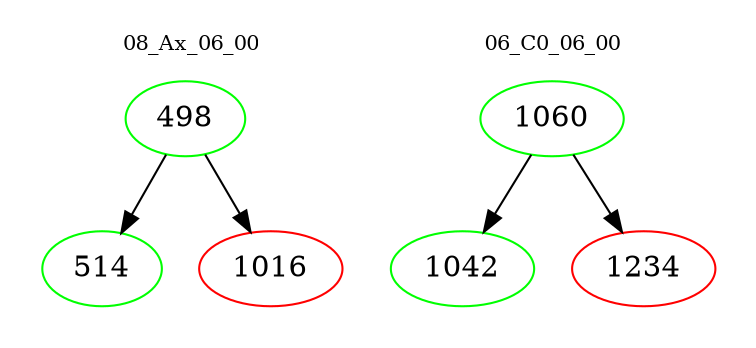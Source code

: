 digraph{
subgraph cluster_0 {
color = white
label = "08_Ax_06_00";
fontsize=10;
T0_498 [label="498", color="green"]
T0_498 -> T0_514 [color="black"]
T0_514 [label="514", color="green"]
T0_498 -> T0_1016 [color="black"]
T0_1016 [label="1016", color="red"]
}
subgraph cluster_1 {
color = white
label = "06_C0_06_00";
fontsize=10;
T1_1060 [label="1060", color="green"]
T1_1060 -> T1_1042 [color="black"]
T1_1042 [label="1042", color="green"]
T1_1060 -> T1_1234 [color="black"]
T1_1234 [label="1234", color="red"]
}
}
